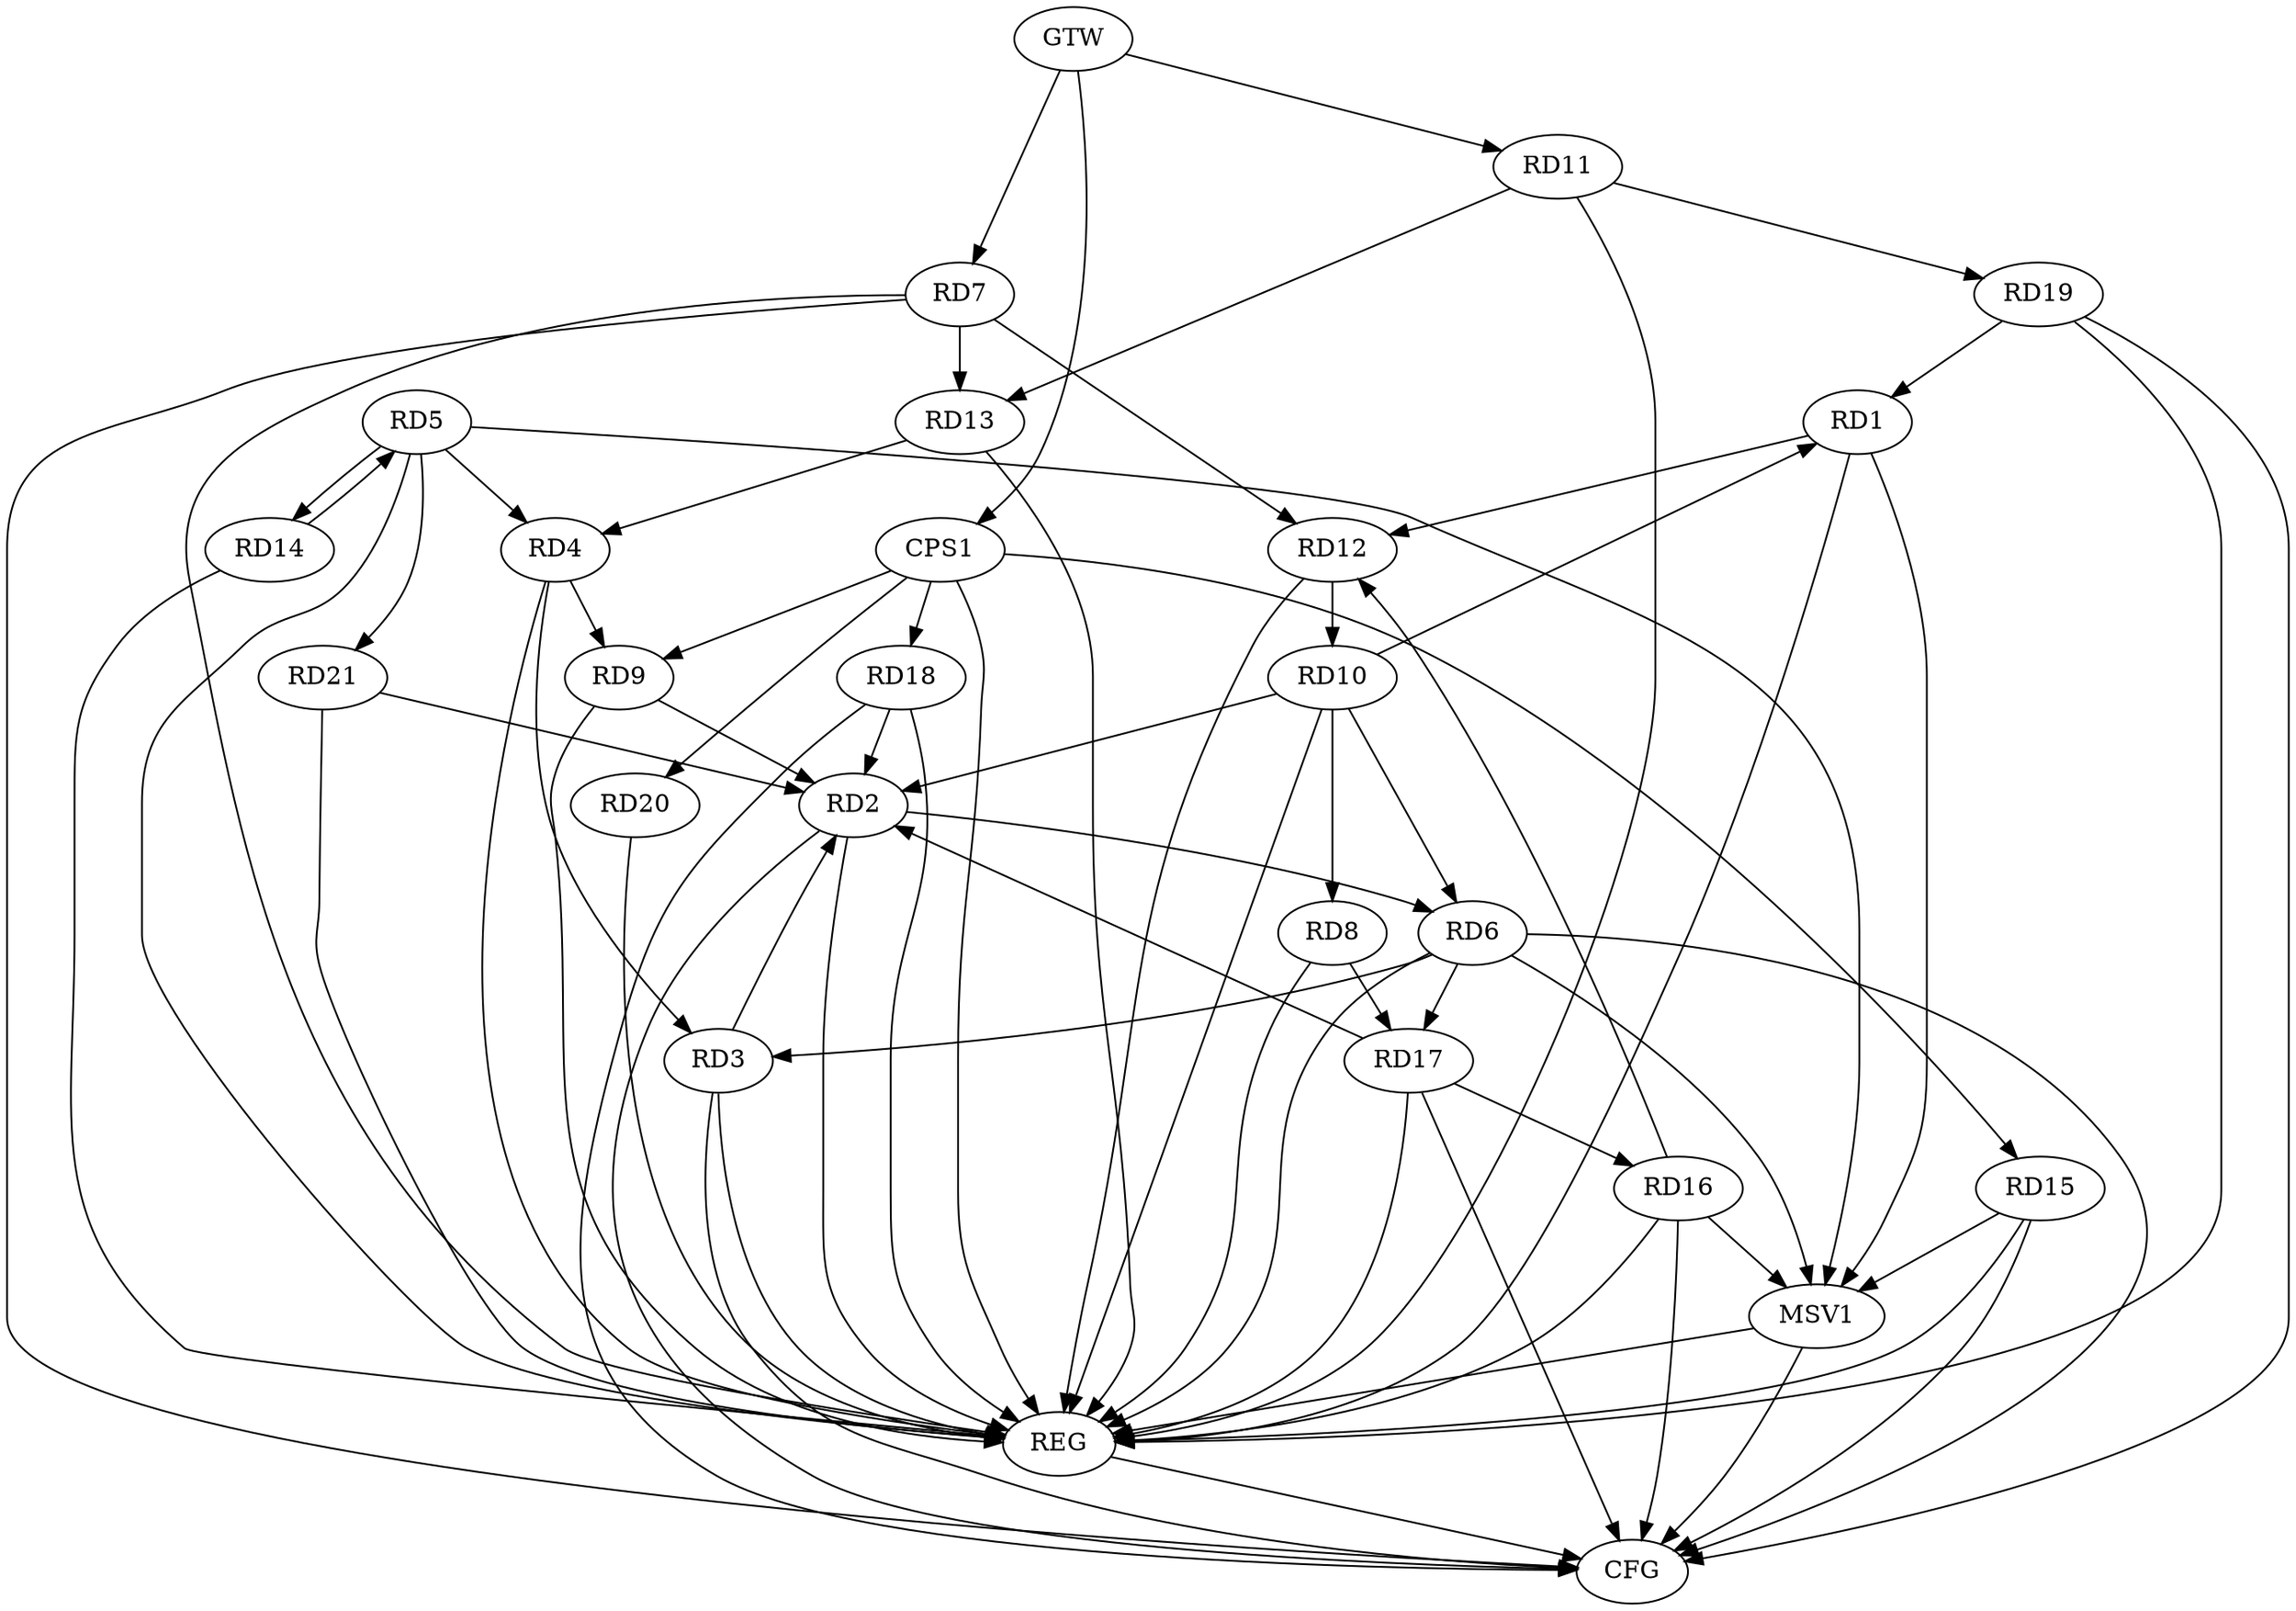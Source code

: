 strict digraph G {
  RD1 [ label="RD1" ];
  RD2 [ label="RD2" ];
  RD3 [ label="RD3" ];
  RD4 [ label="RD4" ];
  RD5 [ label="RD5" ];
  RD6 [ label="RD6" ];
  RD7 [ label="RD7" ];
  RD8 [ label="RD8" ];
  RD9 [ label="RD9" ];
  RD10 [ label="RD10" ];
  RD11 [ label="RD11" ];
  RD12 [ label="RD12" ];
  RD13 [ label="RD13" ];
  RD14 [ label="RD14" ];
  RD15 [ label="RD15" ];
  RD16 [ label="RD16" ];
  RD17 [ label="RD17" ];
  RD18 [ label="RD18" ];
  RD19 [ label="RD19" ];
  RD20 [ label="RD20" ];
  RD21 [ label="RD21" ];
  CPS1 [ label="CPS1" ];
  GTW [ label="GTW" ];
  REG [ label="REG" ];
  CFG [ label="CFG" ];
  MSV1 [ label="MSV1" ];
  RD10 -> RD1;
  RD1 -> RD12;
  RD19 -> RD1;
  RD2 -> RD6;
  RD4 -> RD3;
  RD6 -> RD3;
  RD5 -> RD4;
  RD4 -> RD9;
  RD13 -> RD4;
  RD5 -> RD14;
  RD14 -> RD5;
  RD5 -> RD21;
  RD10 -> RD6;
  RD6 -> RD17;
  RD7 -> RD12;
  RD7 -> RD13;
  RD10 -> RD8;
  RD8 -> RD17;
  RD12 -> RD10;
  RD11 -> RD13;
  RD11 -> RD19;
  RD16 -> RD12;
  RD17 -> RD16;
  CPS1 -> RD9;
  CPS1 -> RD15;
  CPS1 -> RD18;
  CPS1 -> RD20;
  GTW -> RD7;
  GTW -> RD11;
  GTW -> CPS1;
  RD1 -> REG;
  RD2 -> REG;
  RD3 -> REG;
  RD4 -> REG;
  RD5 -> REG;
  RD6 -> REG;
  RD7 -> REG;
  RD8 -> REG;
  RD9 -> REG;
  RD10 -> REG;
  RD11 -> REG;
  RD12 -> REG;
  RD13 -> REG;
  RD14 -> REG;
  RD15 -> REG;
  RD16 -> REG;
  RD17 -> REG;
  RD18 -> REG;
  RD19 -> REG;
  RD20 -> REG;
  RD21 -> REG;
  CPS1 -> REG;
  RD16 -> CFG;
  RD19 -> CFG;
  RD18 -> CFG;
  RD3 -> CFG;
  RD7 -> CFG;
  RD15 -> CFG;
  RD17 -> CFG;
  RD6 -> CFG;
  RD2 -> CFG;
  REG -> CFG;
  RD21 -> RD2;
  RD3 -> RD2;
  RD9 -> RD2;
  RD17 -> RD2;
  RD18 -> RD2;
  RD10 -> RD2;
  RD5 -> MSV1;
  RD6 -> MSV1;
  RD16 -> MSV1;
  RD15 -> MSV1;
  RD1 -> MSV1;
  MSV1 -> REG;
  MSV1 -> CFG;
}
